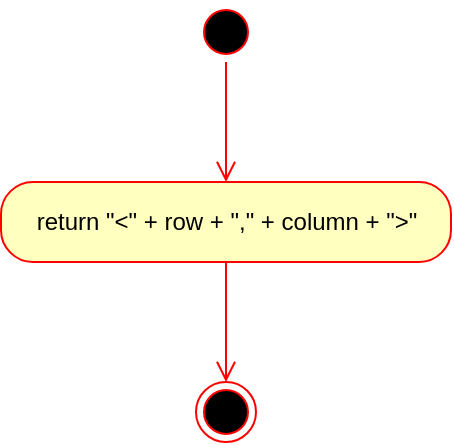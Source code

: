 <mxfile version="17.1.0" type="device"><diagram id="rfXP26gll8nMln6yy_p1" name="Page-1"><mxGraphModel dx="780" dy="1112" grid="1" gridSize="10" guides="1" tooltips="1" connect="1" arrows="1" fold="1" page="1" pageScale="1" pageWidth="850" pageHeight="1100" math="0" shadow="0"><root><mxCell id="0"/><mxCell id="1" parent="0"/><mxCell id="ARd_NmQ4_-QFrd_8btyW-2" value="" style="ellipse;html=1;shape=startState;fillColor=#000000;strokeColor=#ff0000;" vertex="1" parent="1"><mxGeometry x="320" y="160" width="30" height="30" as="geometry"/></mxCell><mxCell id="ARd_NmQ4_-QFrd_8btyW-3" value="" style="edgeStyle=orthogonalEdgeStyle;html=1;verticalAlign=bottom;endArrow=open;endSize=8;strokeColor=#ff0000;rounded=0;" edge="1" source="ARd_NmQ4_-QFrd_8btyW-2" parent="1"><mxGeometry relative="1" as="geometry"><mxPoint x="335" y="250" as="targetPoint"/></mxGeometry></mxCell><mxCell id="ARd_NmQ4_-QFrd_8btyW-4" value="return &quot;&amp;lt;&quot; + row + &quot;,&quot; + column + &quot;&amp;gt;&quot;" style="rounded=1;whiteSpace=wrap;html=1;arcSize=40;fontColor=#000000;fillColor=#ffffc0;strokeColor=#ff0000;" vertex="1" parent="1"><mxGeometry x="222.5" y="250" width="225" height="40" as="geometry"/></mxCell><mxCell id="ARd_NmQ4_-QFrd_8btyW-5" value="" style="edgeStyle=orthogonalEdgeStyle;html=1;verticalAlign=bottom;endArrow=open;endSize=8;strokeColor=#ff0000;rounded=0;" edge="1" source="ARd_NmQ4_-QFrd_8btyW-4" parent="1"><mxGeometry relative="1" as="geometry"><mxPoint x="335" y="350" as="targetPoint"/></mxGeometry></mxCell><mxCell id="ARd_NmQ4_-QFrd_8btyW-6" value="" style="ellipse;html=1;shape=endState;fillColor=#000000;strokeColor=#ff0000;" vertex="1" parent="1"><mxGeometry x="320" y="350" width="30" height="30" as="geometry"/></mxCell></root></mxGraphModel></diagram></mxfile>